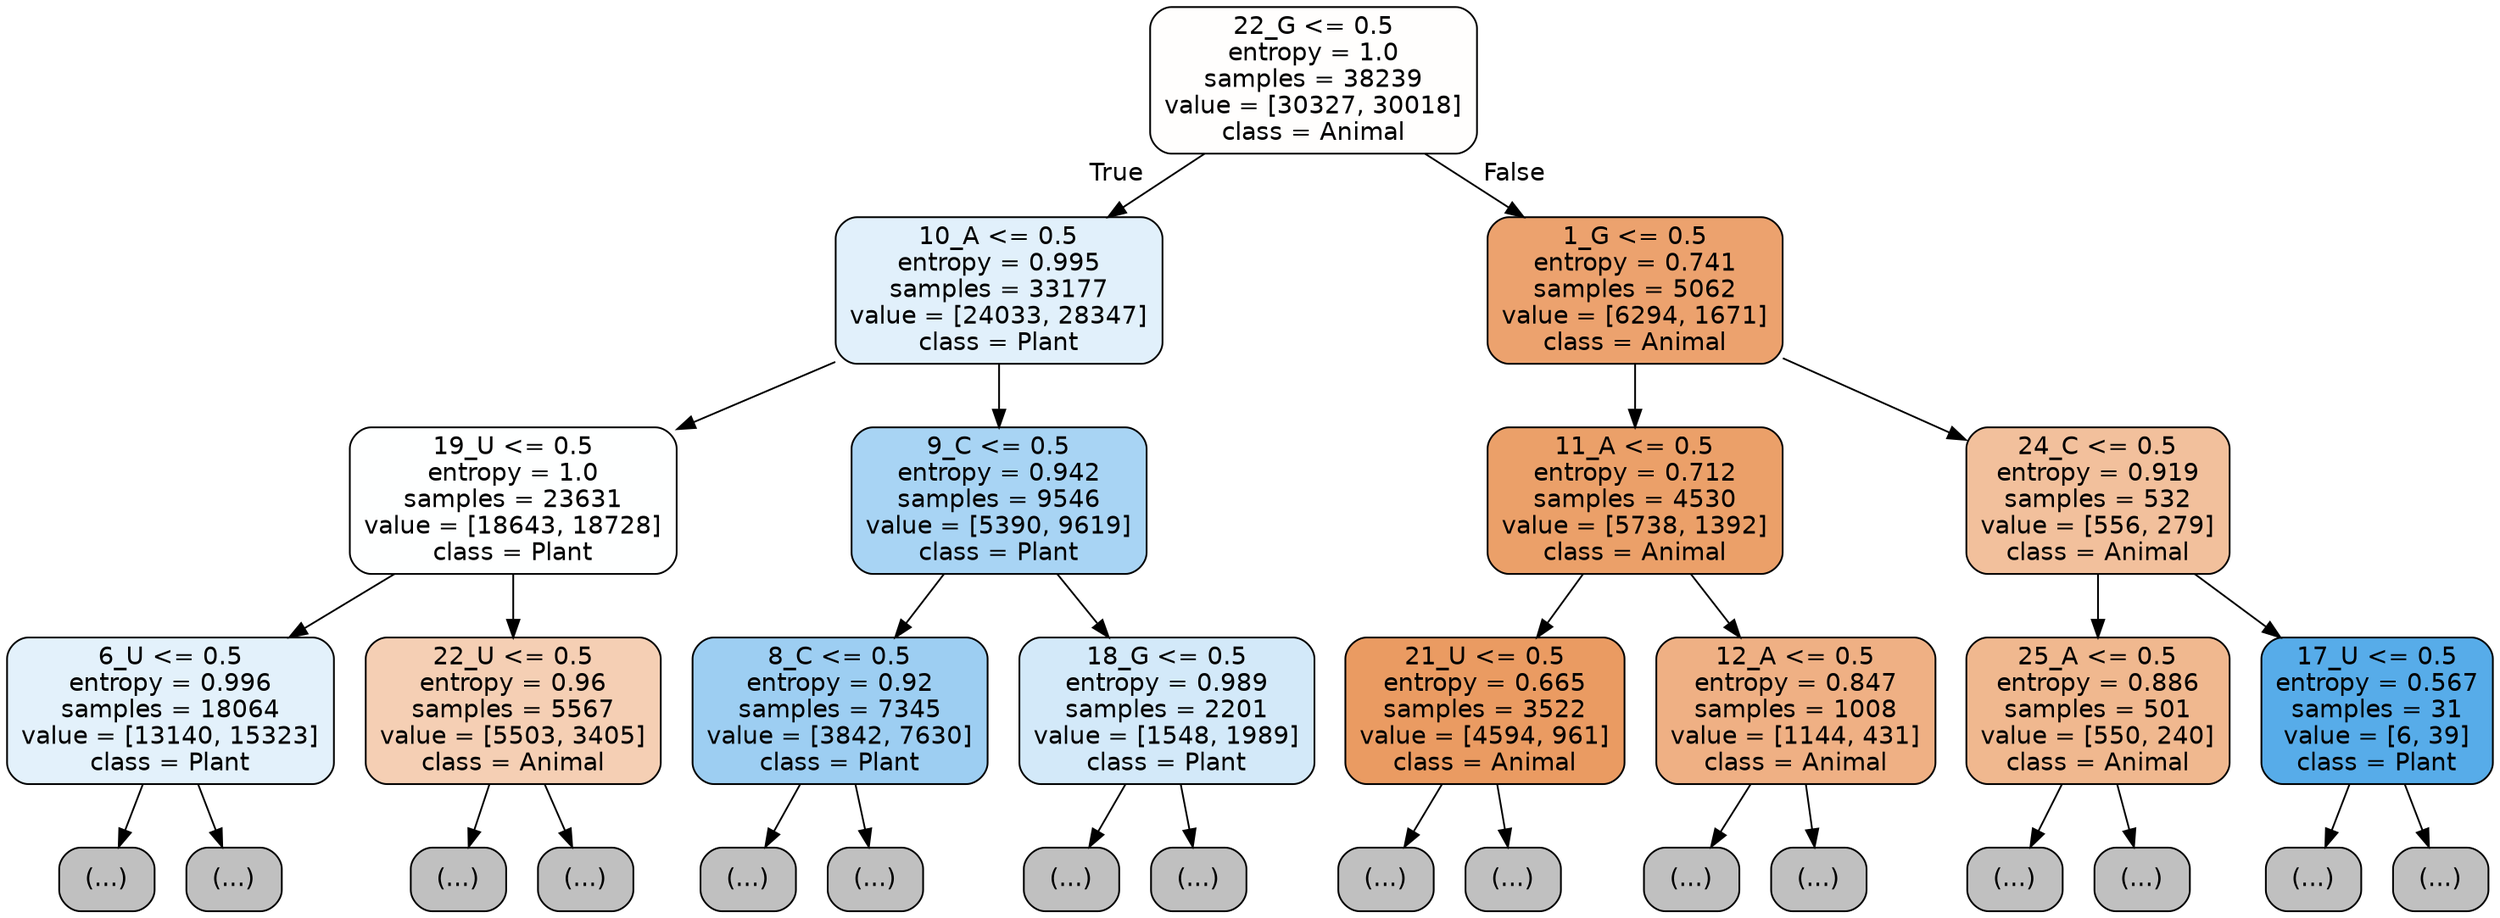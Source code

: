 digraph Tree {
node [shape=box, style="filled, rounded", color="black", fontname="helvetica"] ;
edge [fontname="helvetica"] ;
0 [label="22_G <= 0.5\nentropy = 1.0\nsamples = 38239\nvalue = [30327, 30018]\nclass = Animal", fillcolor="#fffefd"] ;
1 [label="10_A <= 0.5\nentropy = 0.995\nsamples = 33177\nvalue = [24033, 28347]\nclass = Plant", fillcolor="#e1f0fb"] ;
0 -> 1 [labeldistance=2.5, labelangle=45, headlabel="True"] ;
2 [label="19_U <= 0.5\nentropy = 1.0\nsamples = 23631\nvalue = [18643, 18728]\nclass = Plant", fillcolor="#feffff"] ;
1 -> 2 ;
3 [label="6_U <= 0.5\nentropy = 0.996\nsamples = 18064\nvalue = [13140, 15323]\nclass = Plant", fillcolor="#e3f1fb"] ;
2 -> 3 ;
4 [label="(...)", fillcolor="#C0C0C0"] ;
3 -> 4 ;
6191 [label="(...)", fillcolor="#C0C0C0"] ;
3 -> 6191 ;
8382 [label="22_U <= 0.5\nentropy = 0.96\nsamples = 5567\nvalue = [5503, 3405]\nclass = Animal", fillcolor="#f5cfb4"] ;
2 -> 8382 ;
8383 [label="(...)", fillcolor="#C0C0C0"] ;
8382 -> 8383 ;
10984 [label="(...)", fillcolor="#C0C0C0"] ;
8382 -> 10984 ;
11305 [label="9_C <= 0.5\nentropy = 0.942\nsamples = 9546\nvalue = [5390, 9619]\nclass = Plant", fillcolor="#a8d4f4"] ;
1 -> 11305 ;
11306 [label="8_C <= 0.5\nentropy = 0.92\nsamples = 7345\nvalue = [3842, 7630]\nclass = Plant", fillcolor="#9dcef2"] ;
11305 -> 11306 ;
11307 [label="(...)", fillcolor="#C0C0C0"] ;
11306 -> 11307 ;
13346 [label="(...)", fillcolor="#C0C0C0"] ;
11306 -> 13346 ;
13827 [label="18_G <= 0.5\nentropy = 0.989\nsamples = 2201\nvalue = [1548, 1989]\nclass = Plant", fillcolor="#d3e9f9"] ;
11305 -> 13827 ;
13828 [label="(...)", fillcolor="#C0C0C0"] ;
13827 -> 13828 ;
14577 [label="(...)", fillcolor="#C0C0C0"] ;
13827 -> 14577 ;
14818 [label="1_G <= 0.5\nentropy = 0.741\nsamples = 5062\nvalue = [6294, 1671]\nclass = Animal", fillcolor="#eca26e"] ;
0 -> 14818 [labeldistance=2.5, labelangle=-45, headlabel="False"] ;
14819 [label="11_A <= 0.5\nentropy = 0.712\nsamples = 4530\nvalue = [5738, 1392]\nclass = Animal", fillcolor="#eba069"] ;
14818 -> 14819 ;
14820 [label="21_U <= 0.5\nentropy = 0.665\nsamples = 3522\nvalue = [4594, 961]\nclass = Animal", fillcolor="#ea9b62"] ;
14819 -> 14820 ;
14821 [label="(...)", fillcolor="#C0C0C0"] ;
14820 -> 14821 ;
15704 [label="(...)", fillcolor="#C0C0C0"] ;
14820 -> 15704 ;
16061 [label="12_A <= 0.5\nentropy = 0.847\nsamples = 1008\nvalue = [1144, 431]\nclass = Animal", fillcolor="#efb084"] ;
14819 -> 16061 ;
16062 [label="(...)", fillcolor="#C0C0C0"] ;
16061 -> 16062 ;
16339 [label="(...)", fillcolor="#C0C0C0"] ;
16061 -> 16339 ;
16468 [label="24_C <= 0.5\nentropy = 0.919\nsamples = 532\nvalue = [556, 279]\nclass = Animal", fillcolor="#f2c09c"] ;
14818 -> 16468 ;
16469 [label="25_A <= 0.5\nentropy = 0.886\nsamples = 501\nvalue = [550, 240]\nclass = Animal", fillcolor="#f0b88f"] ;
16468 -> 16469 ;
16470 [label="(...)", fillcolor="#C0C0C0"] ;
16469 -> 16470 ;
16717 [label="(...)", fillcolor="#C0C0C0"] ;
16469 -> 16717 ;
16726 [label="17_U <= 0.5\nentropy = 0.567\nsamples = 31\nvalue = [6, 39]\nclass = Plant", fillcolor="#57ace9"] ;
16468 -> 16726 ;
16727 [label="(...)", fillcolor="#C0C0C0"] ;
16726 -> 16727 ;
16740 [label="(...)", fillcolor="#C0C0C0"] ;
16726 -> 16740 ;
}